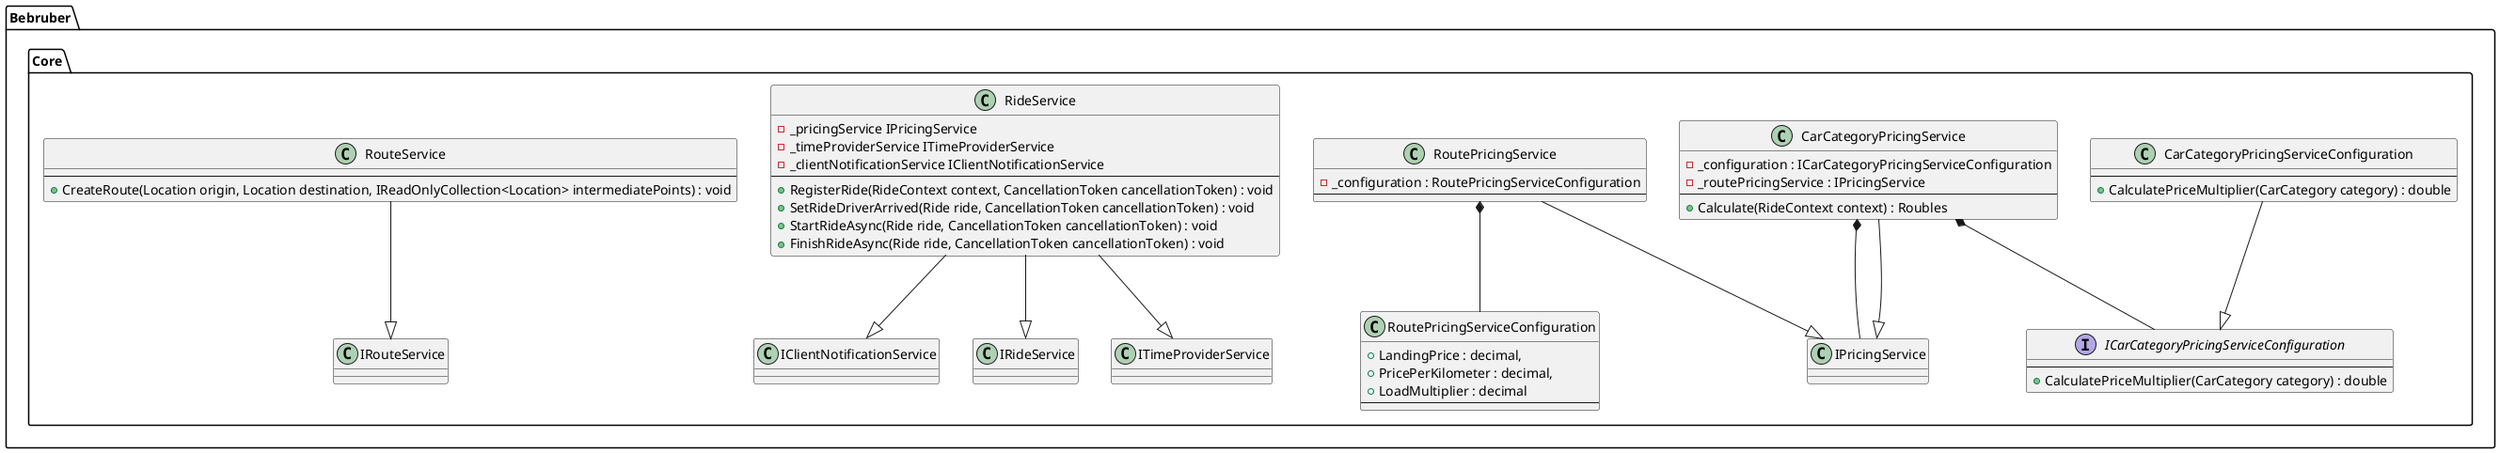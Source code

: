 @startuml Structure
'https://plantuml.com/class-diagram

package Bebruber.Core
{
    interface ICarCategoryPricingServiceConfiguration
    {
        ---
        + CalculatePriceMultiplier(CarCategory category) : double
    }

    class CarCategoryPricingServiceConfiguration
    {
        ---
        + CalculatePriceMultiplier(CarCategory category) : double
    }

    class RoutePricingServiceConfiguration
    {
        +LandingPrice : decimal,
        +PricePerKilometer : decimal,
        +LoadMultiplier : decimal
        ---
    }

    CarCategoryPricingServiceConfiguration --|> ICarCategoryPricingServiceConfiguration

    class CarCategoryPricingService
    {
        -_configuration : ICarCategoryPricingServiceConfiguration
        -_routePricingService : IPricingService
        ---
        +Calculate(RideContext context) : Roubles
    }

    class RideService
    {
        -_pricingService IPricingService
        -_timeProviderService ITimeProviderService
        -_clientNotificationService IClientNotificationService
        ---
        +RegisterRide(RideContext context, CancellationToken cancellationToken) : void
        +SetRideDriverArrived(Ride ride, CancellationToken cancellationToken) : void
        +StartRideAsync(Ride ride, CancellationToken cancellationToken) : void
        +FinishRideAsync(Ride ride, CancellationToken cancellationToken) : void
    }

    class RoutePricingService
    {
        -_configuration : RoutePricingServiceConfiguration
        ---
    }

    class RouteService
    {
        ---
        +CreateRoute(Location origin, Location destination, IReadOnlyCollection<Location> intermediatePoints) : void
    }

    CarCategoryPricingService *-- ICarCategoryPricingServiceConfiguration
    CarCategoryPricingService *-- IPricingService
    RoutePricingService *-- RoutePricingServiceConfiguration

    RideService --|> IRideService
    RideService --|> ITimeProviderService
    RideService --|> IClientNotificationService

    RoutePricingService --|> IPricingService
    CarCategoryPricingService --|> IPricingService
    RouteService --|> IRouteService
}

@enduml
